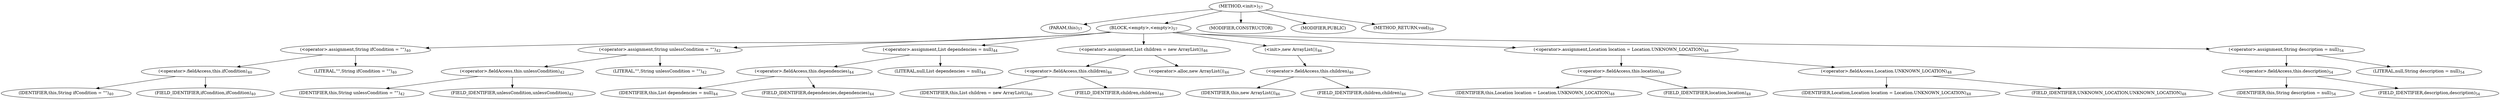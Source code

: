 digraph "&lt;init&gt;" {  
"95" [label = <(METHOD,&lt;init&gt;)<SUB>57</SUB>> ]
"96" [label = <(PARAM,this)<SUB>57</SUB>> ]
"97" [label = <(BLOCK,&lt;empty&gt;,&lt;empty&gt;)<SUB>57</SUB>> ]
"98" [label = <(&lt;operator&gt;.assignment,String ifCondition = &quot;&quot;)<SUB>40</SUB>> ]
"99" [label = <(&lt;operator&gt;.fieldAccess,this.ifCondition)<SUB>40</SUB>> ]
"100" [label = <(IDENTIFIER,this,String ifCondition = &quot;&quot;)<SUB>40</SUB>> ]
"101" [label = <(FIELD_IDENTIFIER,ifCondition,ifCondition)<SUB>40</SUB>> ]
"102" [label = <(LITERAL,&quot;&quot;,String ifCondition = &quot;&quot;)<SUB>40</SUB>> ]
"103" [label = <(&lt;operator&gt;.assignment,String unlessCondition = &quot;&quot;)<SUB>42</SUB>> ]
"104" [label = <(&lt;operator&gt;.fieldAccess,this.unlessCondition)<SUB>42</SUB>> ]
"105" [label = <(IDENTIFIER,this,String unlessCondition = &quot;&quot;)<SUB>42</SUB>> ]
"106" [label = <(FIELD_IDENTIFIER,unlessCondition,unlessCondition)<SUB>42</SUB>> ]
"107" [label = <(LITERAL,&quot;&quot;,String unlessCondition = &quot;&quot;)<SUB>42</SUB>> ]
"108" [label = <(&lt;operator&gt;.assignment,List dependencies = null)<SUB>44</SUB>> ]
"109" [label = <(&lt;operator&gt;.fieldAccess,this.dependencies)<SUB>44</SUB>> ]
"110" [label = <(IDENTIFIER,this,List dependencies = null)<SUB>44</SUB>> ]
"111" [label = <(FIELD_IDENTIFIER,dependencies,dependencies)<SUB>44</SUB>> ]
"112" [label = <(LITERAL,null,List dependencies = null)<SUB>44</SUB>> ]
"113" [label = <(&lt;operator&gt;.assignment,List children = new ArrayList())<SUB>46</SUB>> ]
"114" [label = <(&lt;operator&gt;.fieldAccess,this.children)<SUB>46</SUB>> ]
"115" [label = <(IDENTIFIER,this,List children = new ArrayList())<SUB>46</SUB>> ]
"116" [label = <(FIELD_IDENTIFIER,children,children)<SUB>46</SUB>> ]
"117" [label = <(&lt;operator&gt;.alloc,new ArrayList())<SUB>46</SUB>> ]
"118" [label = <(&lt;init&gt;,new ArrayList())<SUB>46</SUB>> ]
"119" [label = <(&lt;operator&gt;.fieldAccess,this.children)<SUB>46</SUB>> ]
"120" [label = <(IDENTIFIER,this,new ArrayList())<SUB>46</SUB>> ]
"121" [label = <(FIELD_IDENTIFIER,children,children)<SUB>46</SUB>> ]
"122" [label = <(&lt;operator&gt;.assignment,Location location = Location.UNKNOWN_LOCATION)<SUB>48</SUB>> ]
"123" [label = <(&lt;operator&gt;.fieldAccess,this.location)<SUB>48</SUB>> ]
"124" [label = <(IDENTIFIER,this,Location location = Location.UNKNOWN_LOCATION)<SUB>48</SUB>> ]
"125" [label = <(FIELD_IDENTIFIER,location,location)<SUB>48</SUB>> ]
"126" [label = <(&lt;operator&gt;.fieldAccess,Location.UNKNOWN_LOCATION)<SUB>48</SUB>> ]
"127" [label = <(IDENTIFIER,Location,Location location = Location.UNKNOWN_LOCATION)<SUB>48</SUB>> ]
"128" [label = <(FIELD_IDENTIFIER,UNKNOWN_LOCATION,UNKNOWN_LOCATION)<SUB>48</SUB>> ]
"129" [label = <(&lt;operator&gt;.assignment,String description = null)<SUB>54</SUB>> ]
"130" [label = <(&lt;operator&gt;.fieldAccess,this.description)<SUB>54</SUB>> ]
"131" [label = <(IDENTIFIER,this,String description = null)<SUB>54</SUB>> ]
"132" [label = <(FIELD_IDENTIFIER,description,description)<SUB>54</SUB>> ]
"133" [label = <(LITERAL,null,String description = null)<SUB>54</SUB>> ]
"134" [label = <(MODIFIER,CONSTRUCTOR)> ]
"135" [label = <(MODIFIER,PUBLIC)> ]
"136" [label = <(METHOD_RETURN,void)<SUB>59</SUB>> ]
  "95" -> "96" 
  "95" -> "97" 
  "95" -> "134" 
  "95" -> "135" 
  "95" -> "136" 
  "97" -> "98" 
  "97" -> "103" 
  "97" -> "108" 
  "97" -> "113" 
  "97" -> "118" 
  "97" -> "122" 
  "97" -> "129" 
  "98" -> "99" 
  "98" -> "102" 
  "99" -> "100" 
  "99" -> "101" 
  "103" -> "104" 
  "103" -> "107" 
  "104" -> "105" 
  "104" -> "106" 
  "108" -> "109" 
  "108" -> "112" 
  "109" -> "110" 
  "109" -> "111" 
  "113" -> "114" 
  "113" -> "117" 
  "114" -> "115" 
  "114" -> "116" 
  "118" -> "119" 
  "119" -> "120" 
  "119" -> "121" 
  "122" -> "123" 
  "122" -> "126" 
  "123" -> "124" 
  "123" -> "125" 
  "126" -> "127" 
  "126" -> "128" 
  "129" -> "130" 
  "129" -> "133" 
  "130" -> "131" 
  "130" -> "132" 
}
